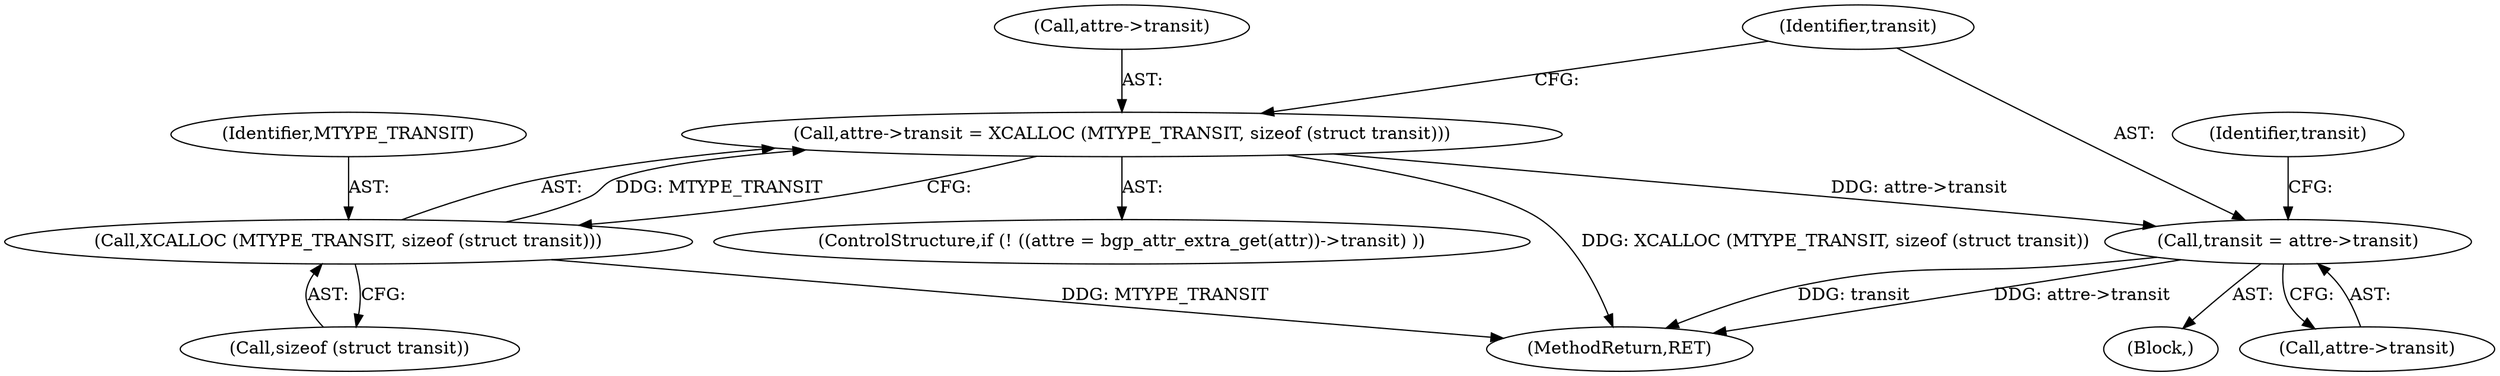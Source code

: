 digraph "0_savannah_8794e8d229dc9fe29ea31424883433d4880ef408@pointer" {
"1000217" [label="(Call,transit = attre->transit)"];
"1000209" [label="(Call,attre->transit = XCALLOC (MTYPE_TRANSIT, sizeof (struct transit)))"];
"1000213" [label="(Call,XCALLOC (MTYPE_TRANSIT, sizeof (struct transit)))"];
"1000201" [label="(ControlStructure,if (! ((attre = bgp_attr_extra_get(attr))->transit) ))"];
"1000107" [label="(Block,)"];
"1000210" [label="(Call,attre->transit)"];
"1000209" [label="(Call,attre->transit = XCALLOC (MTYPE_TRANSIT, sizeof (struct transit)))"];
"1000213" [label="(Call,XCALLOC (MTYPE_TRANSIT, sizeof (struct transit)))"];
"1000224" [label="(Identifier,transit)"];
"1000217" [label="(Call,transit = attre->transit)"];
"1000214" [label="(Identifier,MTYPE_TRANSIT)"];
"1000219" [label="(Call,attre->transit)"];
"1000218" [label="(Identifier,transit)"];
"1000215" [label="(Call,sizeof (struct transit))"];
"1000265" [label="(MethodReturn,RET)"];
"1000217" -> "1000107"  [label="AST: "];
"1000217" -> "1000219"  [label="CFG: "];
"1000218" -> "1000217"  [label="AST: "];
"1000219" -> "1000217"  [label="AST: "];
"1000224" -> "1000217"  [label="CFG: "];
"1000217" -> "1000265"  [label="DDG: attre->transit"];
"1000217" -> "1000265"  [label="DDG: transit"];
"1000209" -> "1000217"  [label="DDG: attre->transit"];
"1000209" -> "1000201"  [label="AST: "];
"1000209" -> "1000213"  [label="CFG: "];
"1000210" -> "1000209"  [label="AST: "];
"1000213" -> "1000209"  [label="AST: "];
"1000218" -> "1000209"  [label="CFG: "];
"1000209" -> "1000265"  [label="DDG: XCALLOC (MTYPE_TRANSIT, sizeof (struct transit))"];
"1000213" -> "1000209"  [label="DDG: MTYPE_TRANSIT"];
"1000213" -> "1000215"  [label="CFG: "];
"1000214" -> "1000213"  [label="AST: "];
"1000215" -> "1000213"  [label="AST: "];
"1000213" -> "1000265"  [label="DDG: MTYPE_TRANSIT"];
}
